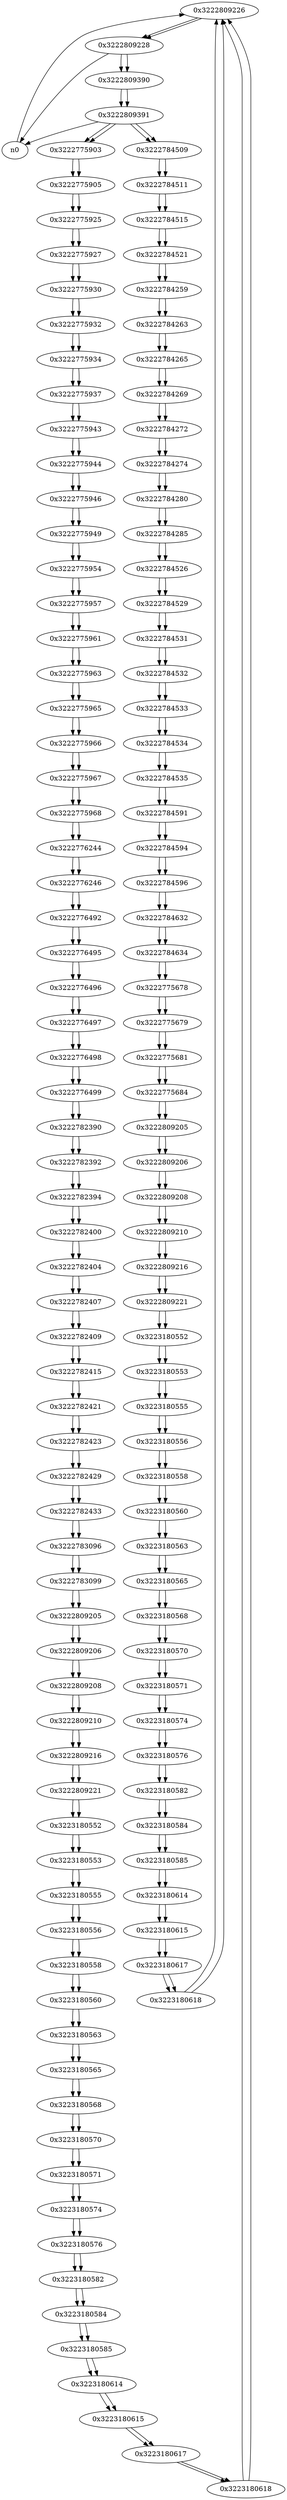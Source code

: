 digraph G{
/* nodes */
  n1 [label="0x3222809226"]
  n2 [label="0x3222809228"]
  n3 [label="0x3222809390"]
  n4 [label="0x3222809391"]
  n5 [label="0x3222775903"]
  n6 [label="0x3222775905"]
  n7 [label="0x3222775925"]
  n8 [label="0x3222775927"]
  n9 [label="0x3222775930"]
  n10 [label="0x3222775932"]
  n11 [label="0x3222775934"]
  n12 [label="0x3222775937"]
  n13 [label="0x3222775943"]
  n14 [label="0x3222775944"]
  n15 [label="0x3222775946"]
  n16 [label="0x3222775949"]
  n17 [label="0x3222775954"]
  n18 [label="0x3222775957"]
  n19 [label="0x3222775961"]
  n20 [label="0x3222775963"]
  n21 [label="0x3222775965"]
  n22 [label="0x3222775966"]
  n23 [label="0x3222775967"]
  n24 [label="0x3222775968"]
  n25 [label="0x3222776244"]
  n26 [label="0x3222776246"]
  n27 [label="0x3222776492"]
  n28 [label="0x3222776495"]
  n29 [label="0x3222776496"]
  n30 [label="0x3222776497"]
  n31 [label="0x3222776498"]
  n32 [label="0x3222776499"]
  n33 [label="0x3222782390"]
  n34 [label="0x3222782392"]
  n35 [label="0x3222782394"]
  n36 [label="0x3222782400"]
  n37 [label="0x3222782404"]
  n38 [label="0x3222782407"]
  n39 [label="0x3222782409"]
  n40 [label="0x3222782415"]
  n41 [label="0x3222782421"]
  n42 [label="0x3222782423"]
  n43 [label="0x3222782429"]
  n44 [label="0x3222782433"]
  n45 [label="0x3222783096"]
  n46 [label="0x3222783099"]
  n47 [label="0x3222809205"]
  n48 [label="0x3222809206"]
  n49 [label="0x3222809208"]
  n50 [label="0x3222809210"]
  n51 [label="0x3222809216"]
  n52 [label="0x3222809221"]
  n53 [label="0x3223180552"]
  n54 [label="0x3223180553"]
  n55 [label="0x3223180555"]
  n56 [label="0x3223180556"]
  n57 [label="0x3223180558"]
  n58 [label="0x3223180560"]
  n59 [label="0x3223180563"]
  n60 [label="0x3223180565"]
  n61 [label="0x3223180568"]
  n62 [label="0x3223180570"]
  n63 [label="0x3223180571"]
  n64 [label="0x3223180574"]
  n65 [label="0x3223180576"]
  n66 [label="0x3223180582"]
  n67 [label="0x3223180584"]
  n68 [label="0x3223180585"]
  n69 [label="0x3223180614"]
  n70 [label="0x3223180615"]
  n71 [label="0x3223180617"]
  n72 [label="0x3223180618"]
  n73 [label="0x3222784509"]
  n74 [label="0x3222784511"]
  n75 [label="0x3222784515"]
  n76 [label="0x3222784521"]
  n77 [label="0x3222784259"]
  n78 [label="0x3222784263"]
  n79 [label="0x3222784265"]
  n80 [label="0x3222784269"]
  n81 [label="0x3222784272"]
  n82 [label="0x3222784274"]
  n83 [label="0x3222784280"]
  n84 [label="0x3222784285"]
  n85 [label="0x3222784526"]
  n86 [label="0x3222784529"]
  n87 [label="0x3222784531"]
  n88 [label="0x3222784532"]
  n89 [label="0x3222784533"]
  n90 [label="0x3222784534"]
  n91 [label="0x3222784535"]
  n92 [label="0x3222784591"]
  n93 [label="0x3222784594"]
  n94 [label="0x3222784596"]
  n95 [label="0x3222784632"]
  n96 [label="0x3222784634"]
  n97 [label="0x3222775678"]
  n98 [label="0x3222775679"]
  n99 [label="0x3222775681"]
  n100 [label="0x3222775684"]
  n101 [label="0x3222809205"]
  n102 [label="0x3222809206"]
  n103 [label="0x3222809208"]
  n104 [label="0x3222809210"]
  n105 [label="0x3222809216"]
  n106 [label="0x3222809221"]
  n107 [label="0x3223180552"]
  n108 [label="0x3223180553"]
  n109 [label="0x3223180555"]
  n110 [label="0x3223180556"]
  n111 [label="0x3223180558"]
  n112 [label="0x3223180560"]
  n113 [label="0x3223180563"]
  n114 [label="0x3223180565"]
  n115 [label="0x3223180568"]
  n116 [label="0x3223180570"]
  n117 [label="0x3223180571"]
  n118 [label="0x3223180574"]
  n119 [label="0x3223180576"]
  n120 [label="0x3223180582"]
  n121 [label="0x3223180584"]
  n122 [label="0x3223180585"]
  n123 [label="0x3223180614"]
  n124 [label="0x3223180615"]
  n125 [label="0x3223180617"]
  n126 [label="0x3223180618"]
/* edges */
n1 -> n2;
n126 -> n1;
n72 -> n1;
n0 -> n1;
n2 -> n3;
n2 -> n0;
n1 -> n2;
n3 -> n4;
n2 -> n3;
n4 -> n73;
n4 -> n5;
n4 -> n0;
n3 -> n4;
n5 -> n6;
n4 -> n5;
n6 -> n7;
n5 -> n6;
n7 -> n8;
n6 -> n7;
n8 -> n9;
n7 -> n8;
n9 -> n10;
n8 -> n9;
n10 -> n11;
n9 -> n10;
n11 -> n12;
n10 -> n11;
n12 -> n13;
n11 -> n12;
n13 -> n14;
n12 -> n13;
n14 -> n15;
n13 -> n14;
n15 -> n16;
n14 -> n15;
n16 -> n17;
n15 -> n16;
n17 -> n18;
n16 -> n17;
n18 -> n19;
n17 -> n18;
n19 -> n20;
n18 -> n19;
n20 -> n21;
n19 -> n20;
n21 -> n22;
n20 -> n21;
n22 -> n23;
n21 -> n22;
n23 -> n24;
n22 -> n23;
n24 -> n25;
n23 -> n24;
n25 -> n26;
n24 -> n25;
n26 -> n27;
n25 -> n26;
n27 -> n28;
n26 -> n27;
n28 -> n29;
n27 -> n28;
n29 -> n30;
n28 -> n29;
n30 -> n31;
n29 -> n30;
n31 -> n32;
n30 -> n31;
n32 -> n33;
n31 -> n32;
n33 -> n34;
n32 -> n33;
n34 -> n35;
n33 -> n34;
n35 -> n36;
n34 -> n35;
n36 -> n37;
n35 -> n36;
n37 -> n38;
n36 -> n37;
n38 -> n39;
n37 -> n38;
n39 -> n40;
n38 -> n39;
n40 -> n41;
n39 -> n40;
n41 -> n42;
n40 -> n41;
n42 -> n43;
n41 -> n42;
n43 -> n44;
n42 -> n43;
n44 -> n45;
n43 -> n44;
n45 -> n46;
n44 -> n45;
n46 -> n47;
n45 -> n46;
n47 -> n48;
n46 -> n47;
n48 -> n49;
n47 -> n48;
n49 -> n50;
n48 -> n49;
n50 -> n51;
n49 -> n50;
n51 -> n52;
n50 -> n51;
n52 -> n53;
n51 -> n52;
n53 -> n54;
n52 -> n53;
n54 -> n55;
n53 -> n54;
n55 -> n56;
n54 -> n55;
n56 -> n57;
n55 -> n56;
n57 -> n58;
n56 -> n57;
n58 -> n59;
n57 -> n58;
n59 -> n60;
n58 -> n59;
n60 -> n61;
n59 -> n60;
n61 -> n62;
n60 -> n61;
n62 -> n63;
n61 -> n62;
n63 -> n64;
n62 -> n63;
n64 -> n65;
n63 -> n64;
n65 -> n66;
n64 -> n65;
n66 -> n67;
n65 -> n66;
n67 -> n68;
n66 -> n67;
n68 -> n69;
n67 -> n68;
n69 -> n70;
n68 -> n69;
n70 -> n71;
n69 -> n70;
n71 -> n72;
n70 -> n71;
n72 -> n1;
n71 -> n72;
n73 -> n74;
n4 -> n73;
n74 -> n75;
n73 -> n74;
n75 -> n76;
n74 -> n75;
n76 -> n77;
n75 -> n76;
n77 -> n78;
n76 -> n77;
n78 -> n79;
n77 -> n78;
n79 -> n80;
n78 -> n79;
n80 -> n81;
n79 -> n80;
n81 -> n82;
n80 -> n81;
n82 -> n83;
n81 -> n82;
n83 -> n84;
n82 -> n83;
n84 -> n85;
n83 -> n84;
n85 -> n86;
n84 -> n85;
n86 -> n87;
n85 -> n86;
n87 -> n88;
n86 -> n87;
n88 -> n89;
n87 -> n88;
n89 -> n90;
n88 -> n89;
n90 -> n91;
n89 -> n90;
n91 -> n92;
n90 -> n91;
n92 -> n93;
n91 -> n92;
n93 -> n94;
n92 -> n93;
n94 -> n95;
n93 -> n94;
n95 -> n96;
n94 -> n95;
n96 -> n97;
n95 -> n96;
n97 -> n98;
n96 -> n97;
n98 -> n99;
n97 -> n98;
n99 -> n100;
n98 -> n99;
n100 -> n101;
n99 -> n100;
n101 -> n102;
n100 -> n101;
n102 -> n103;
n101 -> n102;
n103 -> n104;
n102 -> n103;
n104 -> n105;
n103 -> n104;
n105 -> n106;
n104 -> n105;
n106 -> n107;
n105 -> n106;
n107 -> n108;
n106 -> n107;
n108 -> n109;
n107 -> n108;
n109 -> n110;
n108 -> n109;
n110 -> n111;
n109 -> n110;
n111 -> n112;
n110 -> n111;
n112 -> n113;
n111 -> n112;
n113 -> n114;
n112 -> n113;
n114 -> n115;
n113 -> n114;
n115 -> n116;
n114 -> n115;
n116 -> n117;
n115 -> n116;
n117 -> n118;
n116 -> n117;
n118 -> n119;
n117 -> n118;
n119 -> n120;
n118 -> n119;
n120 -> n121;
n119 -> n120;
n121 -> n122;
n120 -> n121;
n122 -> n123;
n121 -> n122;
n123 -> n124;
n122 -> n123;
n124 -> n125;
n123 -> n124;
n125 -> n126;
n124 -> n125;
n126 -> n1;
n125 -> n126;
}
